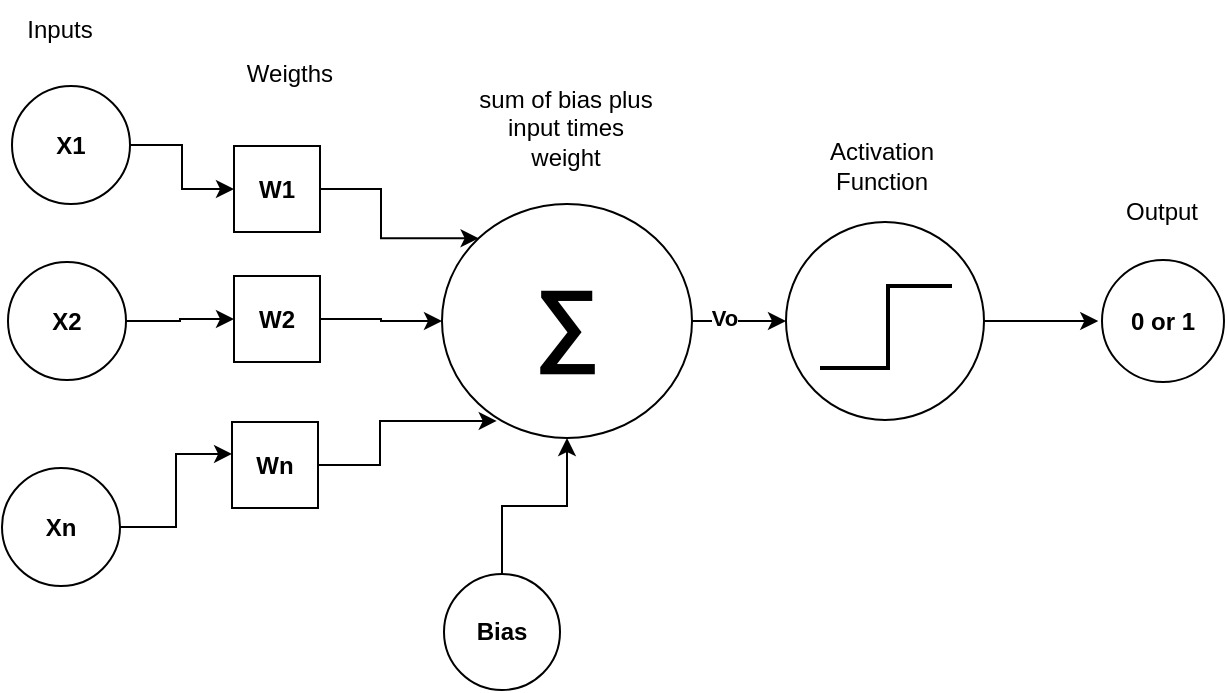 <mxfile version="21.6.5" type="device" pages="2">
  <diagram name="Perceptron" id="5jzl-ErBPLD_AWr4vQs8">
    <mxGraphModel dx="1658" dy="828" grid="0" gridSize="10" guides="0" tooltips="1" connect="1" arrows="1" fold="1" page="1" pageScale="1" pageWidth="827" pageHeight="1169" math="0" shadow="0">
      <root>
        <mxCell id="0" />
        <mxCell id="1" parent="0" />
        <mxCell id="IisPRB8D6baa7H7jAZcf-21" value="" style="endArrow=none;html=1;rounded=0;endFill=0;strokeWidth=2;fontStyle=1" parent="1" edge="1">
          <mxGeometry width="50" height="50" relative="1" as="geometry">
            <mxPoint x="528" y="425" as="sourcePoint" />
            <mxPoint x="594" y="384" as="targetPoint" />
            <Array as="points">
              <mxPoint x="562" y="425" />
              <mxPoint x="562" y="384" />
            </Array>
          </mxGeometry>
        </mxCell>
        <mxCell id="IisPRB8D6baa7H7jAZcf-44" style="edgeStyle=orthogonalEdgeStyle;rounded=0;orthogonalLoop=1;jettySize=auto;html=1;entryX=0;entryY=0.5;entryDx=0;entryDy=0;fontStyle=1" parent="1" source="IisPRB8D6baa7H7jAZcf-22" target="IisPRB8D6baa7H7jAZcf-43" edge="1">
          <mxGeometry relative="1" as="geometry" />
        </mxCell>
        <mxCell id="IisPRB8D6baa7H7jAZcf-47" value="Vo" style="edgeLabel;html=1;align=center;verticalAlign=middle;resizable=0;points=[];fontStyle=1" parent="IisPRB8D6baa7H7jAZcf-44" vertex="1" connectable="0">
          <mxGeometry x="-0.309" y="2" relative="1" as="geometry">
            <mxPoint as="offset" />
          </mxGeometry>
        </mxCell>
        <mxCell id="IisPRB8D6baa7H7jAZcf-22" value="&lt;font size=&quot;1&quot; style=&quot;&quot;&gt;&lt;span style=&quot;font-size: 46px;&quot;&gt;∑&lt;/span&gt;&lt;/font&gt;" style="ellipse;whiteSpace=wrap;html=1;fontStyle=1" parent="1" vertex="1">
          <mxGeometry x="339" y="343" width="125" height="117" as="geometry" />
        </mxCell>
        <mxCell id="IisPRB8D6baa7H7jAZcf-37" style="edgeStyle=orthogonalEdgeStyle;rounded=0;orthogonalLoop=1;jettySize=auto;html=1;entryX=0;entryY=0.5;entryDx=0;entryDy=0;fontStyle=1" parent="1" source="IisPRB8D6baa7H7jAZcf-23" target="IisPRB8D6baa7H7jAZcf-31" edge="1">
          <mxGeometry relative="1" as="geometry" />
        </mxCell>
        <mxCell id="IisPRB8D6baa7H7jAZcf-23" value="X1" style="ellipse;whiteSpace=wrap;html=1;aspect=fixed;fontStyle=1" parent="1" vertex="1">
          <mxGeometry x="124" y="284" width="59" height="59" as="geometry" />
        </mxCell>
        <mxCell id="IisPRB8D6baa7H7jAZcf-36" style="edgeStyle=orthogonalEdgeStyle;rounded=0;orthogonalLoop=1;jettySize=auto;html=1;entryX=0;entryY=0.5;entryDx=0;entryDy=0;fontStyle=1" parent="1" source="IisPRB8D6baa7H7jAZcf-24" target="IisPRB8D6baa7H7jAZcf-32" edge="1">
          <mxGeometry relative="1" as="geometry" />
        </mxCell>
        <mxCell id="IisPRB8D6baa7H7jAZcf-24" value="X2" style="ellipse;whiteSpace=wrap;html=1;aspect=fixed;fontStyle=1" parent="1" vertex="1">
          <mxGeometry x="122" y="372" width="59" height="59" as="geometry" />
        </mxCell>
        <mxCell id="IisPRB8D6baa7H7jAZcf-35" style="edgeStyle=orthogonalEdgeStyle;rounded=0;orthogonalLoop=1;jettySize=auto;html=1;entryX=0.001;entryY=0.371;entryDx=0;entryDy=0;entryPerimeter=0;fontStyle=1" parent="1" source="IisPRB8D6baa7H7jAZcf-25" target="IisPRB8D6baa7H7jAZcf-33" edge="1">
          <mxGeometry relative="1" as="geometry" />
        </mxCell>
        <mxCell id="IisPRB8D6baa7H7jAZcf-25" value="Xn" style="ellipse;whiteSpace=wrap;html=1;aspect=fixed;fontStyle=1" parent="1" vertex="1">
          <mxGeometry x="119" y="475" width="59" height="59" as="geometry" />
        </mxCell>
        <mxCell id="IisPRB8D6baa7H7jAZcf-38" style="edgeStyle=orthogonalEdgeStyle;rounded=0;orthogonalLoop=1;jettySize=auto;html=1;entryX=0;entryY=0;entryDx=0;entryDy=0;fontStyle=1" parent="1" source="IisPRB8D6baa7H7jAZcf-31" target="IisPRB8D6baa7H7jAZcf-22" edge="1">
          <mxGeometry relative="1" as="geometry" />
        </mxCell>
        <mxCell id="IisPRB8D6baa7H7jAZcf-31" value="W1" style="whiteSpace=wrap;html=1;aspect=fixed;fontStyle=1" parent="1" vertex="1">
          <mxGeometry x="235" y="314" width="43" height="43" as="geometry" />
        </mxCell>
        <mxCell id="IisPRB8D6baa7H7jAZcf-39" style="edgeStyle=orthogonalEdgeStyle;rounded=0;orthogonalLoop=1;jettySize=auto;html=1;entryX=0;entryY=0.5;entryDx=0;entryDy=0;fontStyle=1" parent="1" source="IisPRB8D6baa7H7jAZcf-32" target="IisPRB8D6baa7H7jAZcf-22" edge="1">
          <mxGeometry relative="1" as="geometry" />
        </mxCell>
        <mxCell id="IisPRB8D6baa7H7jAZcf-32" value="W2" style="whiteSpace=wrap;html=1;aspect=fixed;fontStyle=1" parent="1" vertex="1">
          <mxGeometry x="235" y="379" width="43" height="43" as="geometry" />
        </mxCell>
        <mxCell id="IisPRB8D6baa7H7jAZcf-40" style="edgeStyle=orthogonalEdgeStyle;rounded=0;orthogonalLoop=1;jettySize=auto;html=1;entryX=0.219;entryY=0.927;entryDx=0;entryDy=0;entryPerimeter=0;fontStyle=1" parent="1" source="IisPRB8D6baa7H7jAZcf-33" target="IisPRB8D6baa7H7jAZcf-22" edge="1">
          <mxGeometry relative="1" as="geometry" />
        </mxCell>
        <mxCell id="IisPRB8D6baa7H7jAZcf-33" value="Wn" style="whiteSpace=wrap;html=1;aspect=fixed;fontStyle=1" parent="1" vertex="1">
          <mxGeometry x="234" y="452" width="43" height="43" as="geometry" />
        </mxCell>
        <mxCell id="IisPRB8D6baa7H7jAZcf-45" style="edgeStyle=orthogonalEdgeStyle;rounded=0;orthogonalLoop=1;jettySize=auto;html=1;fontStyle=1" parent="1" source="IisPRB8D6baa7H7jAZcf-43" edge="1">
          <mxGeometry relative="1" as="geometry">
            <mxPoint x="667.138" y="401.5" as="targetPoint" />
          </mxGeometry>
        </mxCell>
        <mxCell id="IisPRB8D6baa7H7jAZcf-43" value="" style="ellipse;whiteSpace=wrap;html=1;aspect=fixed;fillColor=none;fontStyle=1" parent="1" vertex="1">
          <mxGeometry x="511" y="352" width="99" height="99" as="geometry" />
        </mxCell>
        <mxCell id="IisPRB8D6baa7H7jAZcf-46" value="0 or 1" style="ellipse;whiteSpace=wrap;html=1;aspect=fixed;fontStyle=1" parent="1" vertex="1">
          <mxGeometry x="669" y="371" width="61" height="61" as="geometry" />
        </mxCell>
        <mxCell id="IisPRB8D6baa7H7jAZcf-48" value="Inputs" style="text;html=1;strokeColor=none;fillColor=none;align=center;verticalAlign=middle;whiteSpace=wrap;rounded=0;" parent="1" vertex="1">
          <mxGeometry x="118" y="241" width="60" height="30" as="geometry" />
        </mxCell>
        <mxCell id="IisPRB8D6baa7H7jAZcf-49" value="Weigths" style="text;html=1;strokeColor=none;fillColor=none;align=center;verticalAlign=middle;whiteSpace=wrap;rounded=0;" parent="1" vertex="1">
          <mxGeometry x="233" y="263" width="60" height="30" as="geometry" />
        </mxCell>
        <mxCell id="IisPRB8D6baa7H7jAZcf-50" value="sum of bias plus input times weight" style="text;html=1;strokeColor=none;fillColor=none;align=center;verticalAlign=middle;whiteSpace=wrap;rounded=0;" parent="1" vertex="1">
          <mxGeometry x="355" y="272" width="92" height="66" as="geometry" />
        </mxCell>
        <mxCell id="IisPRB8D6baa7H7jAZcf-51" value="Activation Function" style="text;html=1;strokeColor=none;fillColor=none;align=center;verticalAlign=middle;whiteSpace=wrap;rounded=0;" parent="1" vertex="1">
          <mxGeometry x="529" y="309" width="60" height="30" as="geometry" />
        </mxCell>
        <mxCell id="IisPRB8D6baa7H7jAZcf-52" value="Output" style="text;html=1;strokeColor=none;fillColor=none;align=center;verticalAlign=middle;whiteSpace=wrap;rounded=0;" parent="1" vertex="1">
          <mxGeometry x="669" y="332" width="60" height="30" as="geometry" />
        </mxCell>
        <mxCell id="IisPRB8D6baa7H7jAZcf-54" style="edgeStyle=orthogonalEdgeStyle;rounded=0;orthogonalLoop=1;jettySize=auto;html=1;entryX=0.5;entryY=1;entryDx=0;entryDy=0;" parent="1" source="IisPRB8D6baa7H7jAZcf-53" target="IisPRB8D6baa7H7jAZcf-22" edge="1">
          <mxGeometry relative="1" as="geometry" />
        </mxCell>
        <mxCell id="IisPRB8D6baa7H7jAZcf-53" value="Bias" style="ellipse;whiteSpace=wrap;html=1;aspect=fixed;fontStyle=1" parent="1" vertex="1">
          <mxGeometry x="340" y="528" width="58" height="58" as="geometry" />
        </mxCell>
      </root>
    </mxGraphModel>
  </diagram>
  <diagram id="oSY9i8ob0thaDUINM4YG" name="LSTM">
    <mxGraphModel dx="1182" dy="690" grid="0" gridSize="10" guides="0" tooltips="1" connect="1" arrows="1" fold="1" page="1" pageScale="1" pageWidth="827" pageHeight="1169" math="0" shadow="0">
      <root>
        <mxCell id="0" />
        <mxCell id="1" parent="0" />
        <mxCell id="Hl-rCvfi0-o2OQrh16QK-9" value="y" style="text;html=1;strokeColor=none;fillColor=none;align=center;verticalAlign=middle;whiteSpace=wrap;rounded=0;fontSize=13;fontStyle=1" parent="1" vertex="1">
          <mxGeometry x="200" y="90" width="40" height="30" as="geometry" />
        </mxCell>
        <mxCell id="Hl-rCvfi0-o2OQrh16QK-26" value="" style="endArrow=classic;html=1;rounded=0;elbow=vertical;entryX=0;entryY=0.5;entryDx=0;entryDy=0;fontSize=17;" parent="1" target="Hl-rCvfi0-o2OQrh16QK-15" edge="1">
          <mxGeometry width="50" height="50" relative="1" as="geometry">
            <mxPoint x="270" y="619" as="sourcePoint" />
            <mxPoint x="310" y="589" as="targetPoint" />
          </mxGeometry>
        </mxCell>
        <mxCell id="Hl-rCvfi0-o2OQrh16QK-30" value="β" style="edgeLabel;html=1;align=center;verticalAlign=middle;resizable=0;points=[];fontSize=28;fontStyle=0;container=0;" parent="Hl-rCvfi0-o2OQrh16QK-26" vertex="1" connectable="0">
          <mxGeometry x="-0.149" y="1" relative="1" as="geometry">
            <mxPoint as="offset" />
          </mxGeometry>
        </mxCell>
        <mxCell id="Hl-rCvfi0-o2OQrh16QK-27" value="&lt;b&gt;&lt;font style=&quot;font-size: 15px;&quot;&gt;y(t+1)&lt;/font&gt;&lt;/b&gt;" style="ellipse;whiteSpace=wrap;html=1;aspect=fixed;container=0;" parent="1" vertex="1">
          <mxGeometry x="620" y="589" width="60" height="60" as="geometry" />
        </mxCell>
        <mxCell id="Hl-rCvfi0-o2OQrh16QK-28" value="" style="edgeStyle=entityRelationEdgeStyle;rounded=0;orthogonalLoop=1;jettySize=auto;html=1;elbow=vertical;" parent="1" source="Hl-rCvfi0-o2OQrh16QK-15" target="Hl-rCvfi0-o2OQrh16QK-27" edge="1">
          <mxGeometry relative="1" as="geometry" />
        </mxCell>
        <mxCell id="Hl-rCvfi0-o2OQrh16QK-29" value="&lt;b&gt;&lt;font style=&quot;font-size: 15px;&quot;&gt;y(t)&lt;/font&gt;&lt;/b&gt;" style="ellipse;whiteSpace=wrap;html=1;aspect=fixed;container=0;" parent="1" vertex="1">
          <mxGeometry x="210" y="589" width="60" height="60" as="geometry" />
        </mxCell>
        <mxCell id="Hl-rCvfi0-o2OQrh16QK-31" value="" style="endArrow=classic;html=1;rounded=0;elbow=vertical;entryX=0.303;entryY=0.967;entryDx=0;entryDy=0;entryPerimeter=0;" parent="1" target="Hl-rCvfi0-o2OQrh16QK-15" edge="1">
          <mxGeometry width="50" height="50" relative="1" as="geometry">
            <mxPoint x="440" y="749" as="sourcePoint" />
            <mxPoint x="464" y="744" as="targetPoint" />
          </mxGeometry>
        </mxCell>
        <mxCell id="Hl-rCvfi0-o2OQrh16QK-32" value="α" style="text;whiteSpace=wrap;html=1;verticalAlign=middle;fontSize=29;align=center;container=0;" parent="1" vertex="1">
          <mxGeometry x="425" y="744" width="30" height="30" as="geometry" />
        </mxCell>
        <mxCell id="Hl-rCvfi0-o2OQrh16QK-39" value="f(activation) =&amp;nbsp;α + y(t)*β" style="text;html=1;strokeColor=none;fillColor=none;align=center;verticalAlign=middle;whiteSpace=wrap;rounded=0;fontSize=19;fontStyle=1;container=0;" parent="1" vertex="1">
          <mxGeometry x="328" y="497" width="250" height="40" as="geometry" />
        </mxCell>
        <mxCell id="Hl-rCvfi0-o2OQrh16QK-15" value="" style="ellipse;whiteSpace=wrap;html=1;aspect=fixed;container=0;" parent="1" vertex="1">
          <mxGeometry x="404" y="559" width="120" height="120" as="geometry" />
        </mxCell>
        <mxCell id="Hl-rCvfi0-o2OQrh16QK-20" value="" style="endArrow=none;html=1;rounded=0;elbow=vertical;" parent="1" edge="1">
          <mxGeometry width="50" height="50" relative="1" as="geometry">
            <mxPoint x="464" y="679" as="sourcePoint" />
            <mxPoint x="464" y="559" as="targetPoint" />
          </mxGeometry>
        </mxCell>
        <mxCell id="Hl-rCvfi0-o2OQrh16QK-24" value="∑" style="text;whiteSpace=wrap;html=1;fontSize=34;align=center;verticalAlign=middle;fontStyle=1;container=0;" parent="1" vertex="1">
          <mxGeometry x="420" y="594" width="40" height="50" as="geometry" />
        </mxCell>
        <mxCell id="Hl-rCvfi0-o2OQrh16QK-25" value="f(.)" style="text;whiteSpace=wrap;html=1;align=center;verticalAlign=middle;fontSize=28;fontStyle=0;container=0;" parent="1" vertex="1">
          <mxGeometry x="464" y="599" width="50" height="40" as="geometry" />
        </mxCell>
        <mxCell id="Hl-rCvfi0-o2OQrh16QK-12" value="y(t+1)=f(y(t))" style="text;whiteSpace=wrap;html=1;align=center;fontStyle=1;fontSize=15;verticalAlign=middle;container=0;" parent="1" vertex="1">
          <mxGeometry x="690" y="600" width="100" height="40" as="geometry" />
        </mxCell>
        <mxCell id="Hl-rCvfi0-o2OQrh16QK-13" value="" style="endArrow=classic;html=1;rounded=0;elbow=vertical;" parent="1" source="Hl-rCvfi0-o2OQrh16QK-11" edge="1">
          <mxGeometry width="50" height="50" relative="1" as="geometry">
            <mxPoint x="690" y="640" as="sourcePoint" />
            <mxPoint x="740" y="590" as="targetPoint" />
          </mxGeometry>
        </mxCell>
        <mxCell id="Hl-rCvfi0-o2OQrh16QK-11" value="y(t)=f(x)" style="text;whiteSpace=wrap;html=1;align=center;fontStyle=1;fontSize=15;verticalAlign=middle;container=0;" parent="1" vertex="1">
          <mxGeometry x="690" y="530" width="100" height="40" as="geometry" />
        </mxCell>
        <mxCell id="ikCcwE-eoFKuiXKLlTri-7" value="" style="endArrow=none;html=1;rounded=0;dashed=1;fillColor=#f8cecc;strokeColor=#b85450;strokeWidth=2;" edge="1" parent="1">
          <mxGeometry width="50" height="50" relative="1" as="geometry">
            <mxPoint x="224" y="303" as="sourcePoint" />
            <mxPoint x="327" y="303" as="targetPoint" />
          </mxGeometry>
        </mxCell>
        <mxCell id="Hl-rCvfi0-o2OQrh16QK-1" value="" style="endArrow=classic;html=1;rounded=0;" parent="1" edge="1">
          <mxGeometry width="50" height="50" relative="1" as="geometry">
            <mxPoint x="222" y="405" as="sourcePoint" />
            <mxPoint x="222" y="125" as="targetPoint" />
          </mxGeometry>
        </mxCell>
        <mxCell id="Hl-rCvfi0-o2OQrh16QK-2" value="" style="endArrow=classic;html=1;rounded=0;" parent="1" edge="1">
          <mxGeometry width="50" height="50" relative="1" as="geometry">
            <mxPoint x="222" y="405" as="sourcePoint" />
            <mxPoint x="502" y="405" as="targetPoint" />
          </mxGeometry>
        </mxCell>
        <mxCell id="Hl-rCvfi0-o2OQrh16QK-6" value="" style="endArrow=none;html=1;rounded=0;elbow=vertical;edgeStyle=orthogonalEdgeStyle;curved=1;" parent="1" edge="1">
          <mxGeometry width="50" height="50" relative="1" as="geometry">
            <mxPoint x="222" y="405" as="sourcePoint" />
            <mxPoint x="502" y="165" as="targetPoint" />
            <Array as="points">
              <mxPoint x="232" y="315" />
              <mxPoint x="352" y="315" />
              <mxPoint x="352" y="165" />
            </Array>
          </mxGeometry>
        </mxCell>
        <mxCell id="Hl-rCvfi0-o2OQrh16QK-8" value="x" style="text;html=1;strokeColor=none;fillColor=none;align=center;verticalAlign=middle;whiteSpace=wrap;rounded=0;fontSize=13;fontStyle=1" parent="1" vertex="1">
          <mxGeometry x="490" y="390" width="60" height="30" as="geometry" />
        </mxCell>
        <mxCell id="Hl-rCvfi0-o2OQrh16QK-14" value="y = mx + c" style="text;html=1;strokeColor=none;fillColor=none;align=center;verticalAlign=middle;whiteSpace=wrap;rounded=0;fontSize=15;fontStyle=1" parent="1" vertex="1">
          <mxGeometry x="359" y="337.5" width="110" height="30" as="geometry" />
        </mxCell>
        <mxCell id="ikCcwE-eoFKuiXKLlTri-4" value="" style="endArrow=oval;html=1;rounded=0;startArrow=none;startFill=0;dashed=1;fillColor=#f8cecc;strokeColor=#b85450;endFill=1;strokeWidth=2;" edge="1" parent="1">
          <mxGeometry width="50" height="50" relative="1" as="geometry">
            <mxPoint x="327" y="405" as="sourcePoint" />
            <mxPoint x="327" y="303" as="targetPoint" />
          </mxGeometry>
        </mxCell>
        <mxCell id="ikCcwE-eoFKuiXKLlTri-9" value="" style="endArrow=none;html=1;rounded=0;dashed=1;fillColor=#f8cecc;strokeColor=#b85450;strokeWidth=2;" edge="1" parent="1">
          <mxGeometry width="50" height="50" relative="1" as="geometry">
            <mxPoint x="220" y="260" as="sourcePoint" />
            <mxPoint x="350" y="260" as="targetPoint" />
          </mxGeometry>
        </mxCell>
        <mxCell id="ikCcwE-eoFKuiXKLlTri-10" value="" style="endArrow=oval;html=1;rounded=0;startArrow=none;startFill=0;dashed=1;fillColor=#f8cecc;strokeColor=#b85450;endFill=1;strokeWidth=2;" edge="1" parent="1">
          <mxGeometry width="50" height="50" relative="1" as="geometry">
            <mxPoint x="350" y="404" as="sourcePoint" />
            <mxPoint x="350" y="260" as="targetPoint" />
          </mxGeometry>
        </mxCell>
        <mxCell id="ikCcwE-eoFKuiXKLlTri-13" value="y(t)" style="text;html=1;strokeColor=none;fillColor=none;align=center;verticalAlign=middle;whiteSpace=wrap;rounded=0;fontSize=13;fontStyle=1" vertex="1" parent="1">
          <mxGeometry x="180" y="290" width="40" height="30" as="geometry" />
        </mxCell>
        <mxCell id="ikCcwE-eoFKuiXKLlTri-14" value="y(t+1)" style="text;html=1;strokeColor=none;fillColor=none;align=center;verticalAlign=middle;whiteSpace=wrap;rounded=0;fontSize=13;fontStyle=1" vertex="1" parent="1">
          <mxGeometry x="173" y="245" width="40" height="30" as="geometry" />
        </mxCell>
      </root>
    </mxGraphModel>
  </diagram>
</mxfile>
